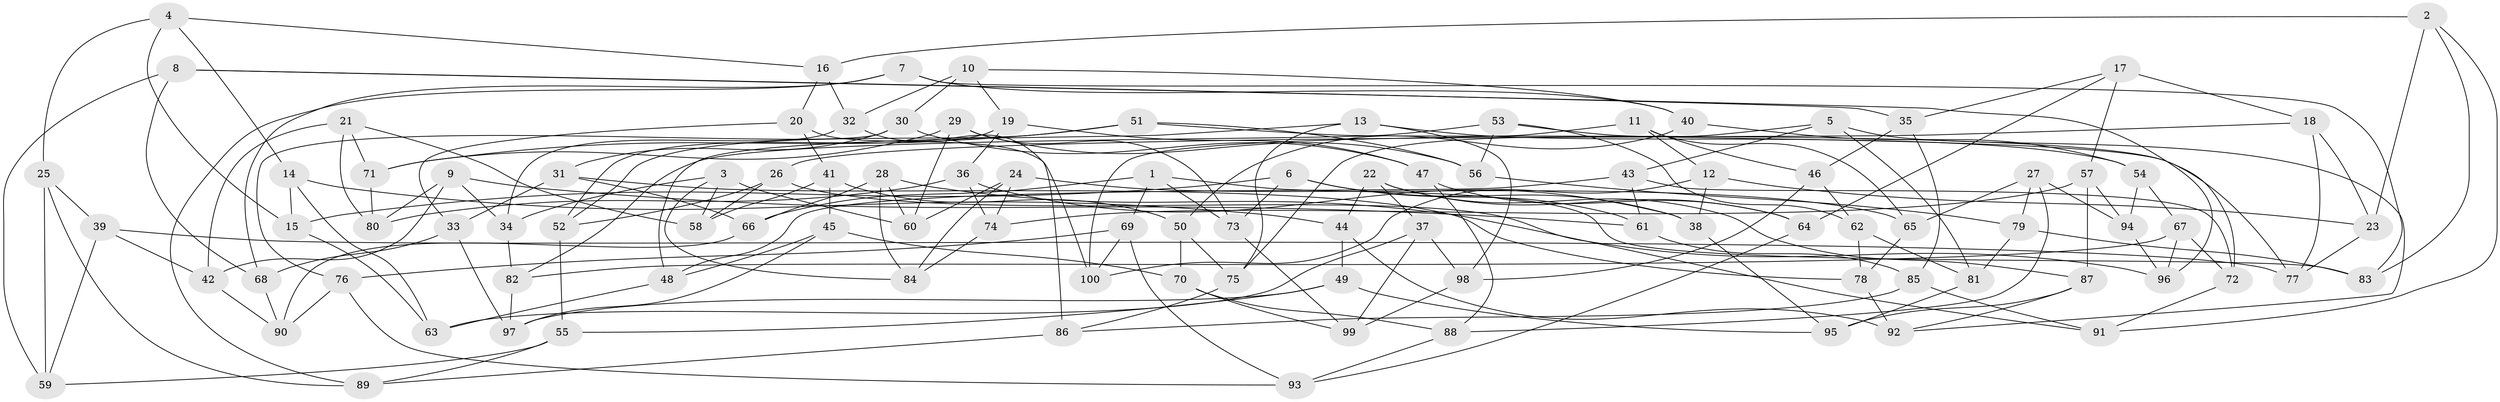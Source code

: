 // Generated by graph-tools (version 1.1) at 2025/57/03/09/25 04:57:32]
// undirected, 100 vertices, 200 edges
graph export_dot {
graph [start="1"]
  node [color=gray90,style=filled];
  1;
  2;
  3;
  4;
  5;
  6;
  7;
  8;
  9;
  10;
  11;
  12;
  13;
  14;
  15;
  16;
  17;
  18;
  19;
  20;
  21;
  22;
  23;
  24;
  25;
  26;
  27;
  28;
  29;
  30;
  31;
  32;
  33;
  34;
  35;
  36;
  37;
  38;
  39;
  40;
  41;
  42;
  43;
  44;
  45;
  46;
  47;
  48;
  49;
  50;
  51;
  52;
  53;
  54;
  55;
  56;
  57;
  58;
  59;
  60;
  61;
  62;
  63;
  64;
  65;
  66;
  67;
  68;
  69;
  70;
  71;
  72;
  73;
  74;
  75;
  76;
  77;
  78;
  79;
  80;
  81;
  82;
  83;
  84;
  85;
  86;
  87;
  88;
  89;
  90;
  91;
  92;
  93;
  94;
  95;
  96;
  97;
  98;
  99;
  100;
  1 -- 66;
  1 -- 83;
  1 -- 73;
  1 -- 69;
  2 -- 16;
  2 -- 91;
  2 -- 83;
  2 -- 23;
  3 -- 34;
  3 -- 58;
  3 -- 60;
  3 -- 84;
  4 -- 14;
  4 -- 25;
  4 -- 15;
  4 -- 16;
  5 -- 92;
  5 -- 81;
  5 -- 75;
  5 -- 43;
  6 -- 38;
  6 -- 61;
  6 -- 73;
  6 -- 15;
  7 -- 83;
  7 -- 68;
  7 -- 40;
  7 -- 89;
  8 -- 96;
  8 -- 59;
  8 -- 35;
  8 -- 68;
  9 -- 80;
  9 -- 42;
  9 -- 61;
  9 -- 34;
  10 -- 32;
  10 -- 30;
  10 -- 19;
  10 -- 40;
  11 -- 46;
  11 -- 12;
  11 -- 65;
  11 -- 100;
  12 -- 23;
  12 -- 100;
  12 -- 38;
  13 -- 48;
  13 -- 75;
  13 -- 98;
  13 -- 54;
  14 -- 15;
  14 -- 63;
  14 -- 44;
  15 -- 63;
  16 -- 20;
  16 -- 32;
  17 -- 57;
  17 -- 18;
  17 -- 64;
  17 -- 35;
  18 -- 23;
  18 -- 26;
  18 -- 77;
  19 -- 52;
  19 -- 47;
  19 -- 36;
  20 -- 33;
  20 -- 100;
  20 -- 41;
  21 -- 71;
  21 -- 42;
  21 -- 58;
  21 -- 80;
  22 -- 44;
  22 -- 87;
  22 -- 37;
  22 -- 64;
  23 -- 77;
  24 -- 74;
  24 -- 84;
  24 -- 60;
  24 -- 65;
  25 -- 89;
  25 -- 39;
  25 -- 59;
  26 -- 58;
  26 -- 52;
  26 -- 96;
  27 -- 94;
  27 -- 65;
  27 -- 79;
  27 -- 88;
  28 -- 91;
  28 -- 60;
  28 -- 84;
  28 -- 66;
  29 -- 73;
  29 -- 71;
  29 -- 60;
  29 -- 56;
  30 -- 76;
  30 -- 31;
  30 -- 47;
  31 -- 78;
  31 -- 66;
  31 -- 33;
  32 -- 86;
  32 -- 34;
  33 -- 68;
  33 -- 97;
  34 -- 82;
  35 -- 46;
  35 -- 85;
  36 -- 74;
  36 -- 80;
  36 -- 38;
  37 -- 99;
  37 -- 98;
  37 -- 63;
  38 -- 95;
  39 -- 77;
  39 -- 42;
  39 -- 59;
  40 -- 50;
  40 -- 54;
  41 -- 58;
  41 -- 50;
  41 -- 45;
  42 -- 90;
  43 -- 61;
  43 -- 72;
  43 -- 48;
  44 -- 49;
  44 -- 92;
  45 -- 97;
  45 -- 70;
  45 -- 48;
  46 -- 62;
  46 -- 98;
  47 -- 88;
  47 -- 64;
  48 -- 63;
  49 -- 55;
  49 -- 97;
  49 -- 95;
  50 -- 75;
  50 -- 70;
  51 -- 56;
  51 -- 77;
  51 -- 71;
  51 -- 52;
  52 -- 55;
  53 -- 82;
  53 -- 62;
  53 -- 56;
  53 -- 72;
  54 -- 67;
  54 -- 94;
  55 -- 59;
  55 -- 89;
  56 -- 79;
  57 -- 74;
  57 -- 87;
  57 -- 94;
  61 -- 85;
  62 -- 81;
  62 -- 78;
  64 -- 93;
  65 -- 78;
  66 -- 90;
  67 -- 96;
  67 -- 72;
  67 -- 82;
  68 -- 90;
  69 -- 76;
  69 -- 93;
  69 -- 100;
  70 -- 99;
  70 -- 88;
  71 -- 80;
  72 -- 91;
  73 -- 99;
  74 -- 84;
  75 -- 86;
  76 -- 90;
  76 -- 93;
  78 -- 92;
  79 -- 81;
  79 -- 83;
  81 -- 95;
  82 -- 97;
  85 -- 86;
  85 -- 91;
  86 -- 89;
  87 -- 92;
  87 -- 95;
  88 -- 93;
  94 -- 96;
  98 -- 99;
}
